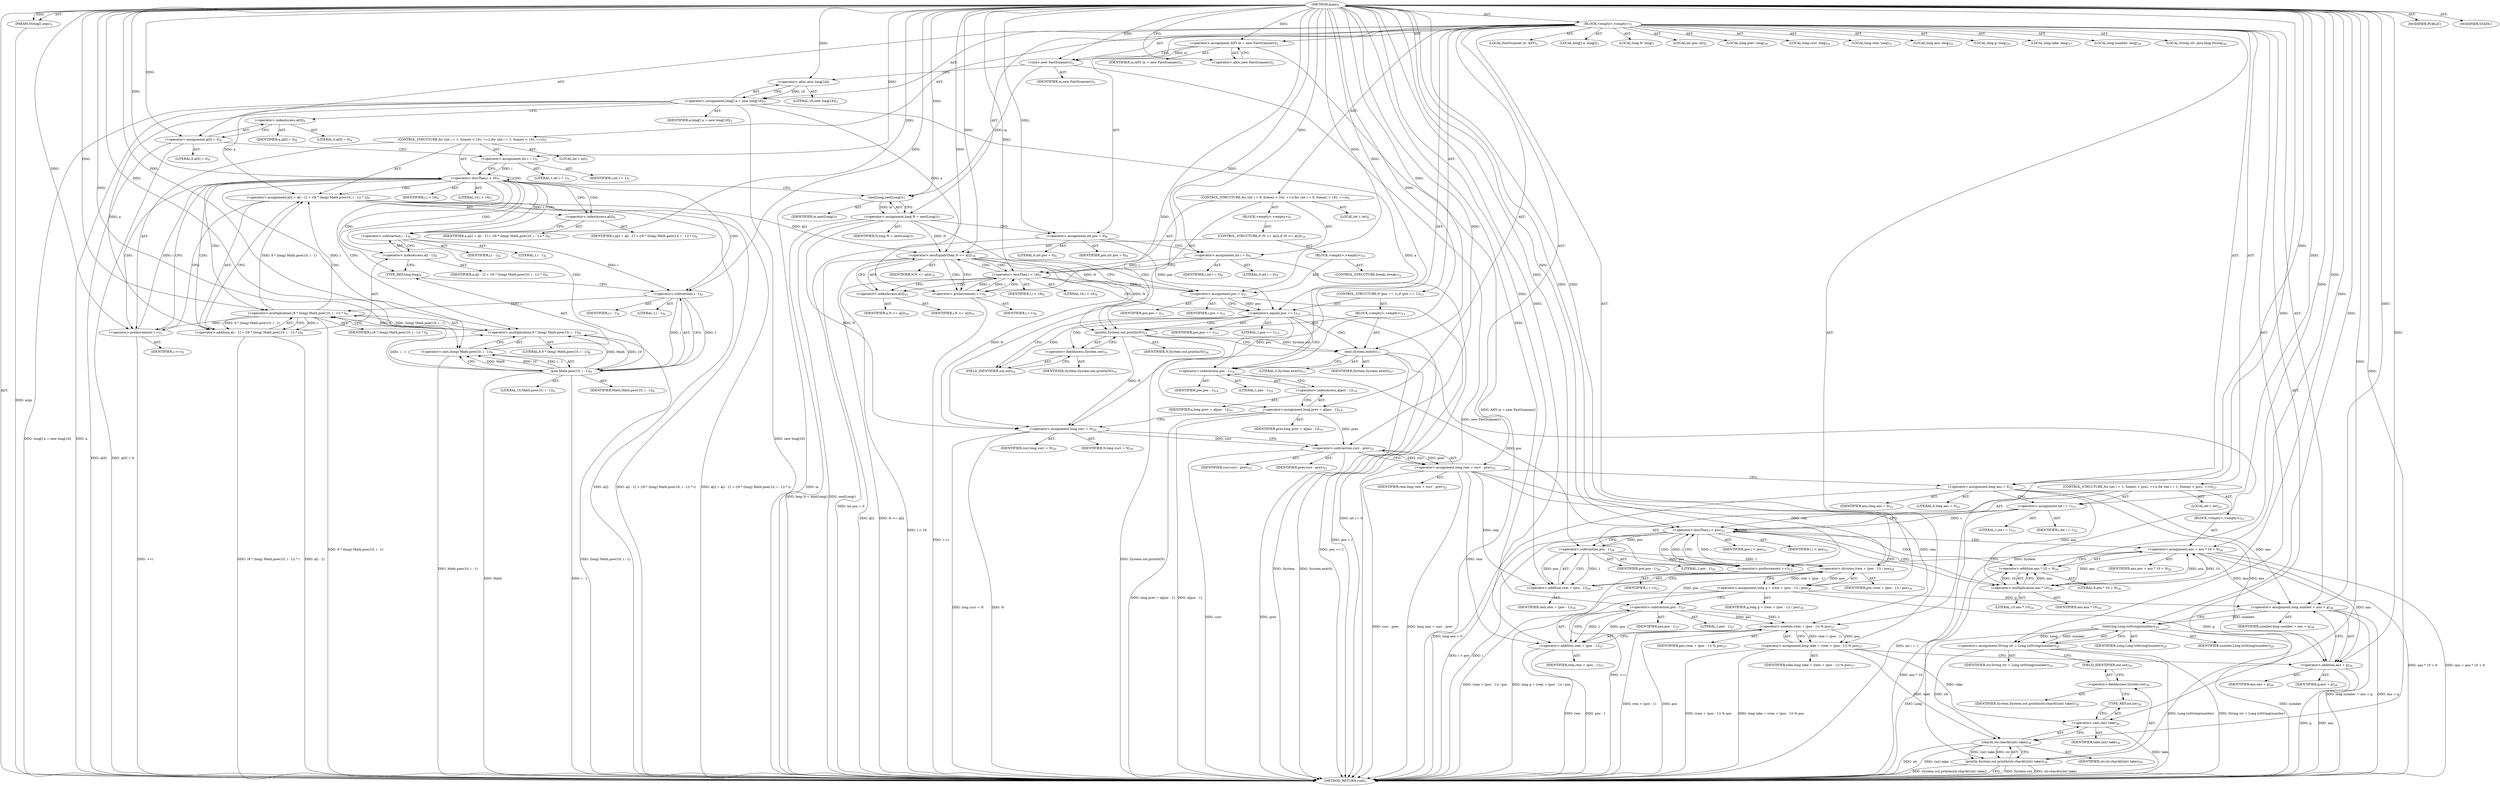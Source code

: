 digraph "main" {  
"19" [label = <(METHOD,main)<SUB>1</SUB>> ]
"20" [label = <(PARAM,String[] args)<SUB>1</SUB>> ]
"21" [label = <(BLOCK,&lt;empty&gt;,&lt;empty&gt;)<SUB>1</SUB>> ]
"4" [label = <(LOCAL,FastScanner in: ANY)<SUB>2</SUB>> ]
"22" [label = <(&lt;operator&gt;.assignment,ANY in = new FastScanner())<SUB>2</SUB>> ]
"23" [label = <(IDENTIFIER,in,ANY in = new FastScanner())<SUB>2</SUB>> ]
"24" [label = <(&lt;operator&gt;.alloc,new FastScanner())<SUB>2</SUB>> ]
"25" [label = <(&lt;init&gt;,new FastScanner())<SUB>2</SUB>> ]
"3" [label = <(IDENTIFIER,in,new FastScanner())<SUB>2</SUB>> ]
"26" [label = <(LOCAL,long[] a: long[])<SUB>3</SUB>> ]
"27" [label = <(&lt;operator&gt;.assignment,long[] a = new long[16])<SUB>3</SUB>> ]
"28" [label = <(IDENTIFIER,a,long[] a = new long[16])<SUB>3</SUB>> ]
"29" [label = <(&lt;operator&gt;.alloc,new long[16])> ]
"30" [label = <(LITERAL,16,new long[16])<SUB>3</SUB>> ]
"31" [label = <(&lt;operator&gt;.assignment,a[0] = 0)<SUB>4</SUB>> ]
"32" [label = <(&lt;operator&gt;.indexAccess,a[0])<SUB>4</SUB>> ]
"33" [label = <(IDENTIFIER,a,a[0] = 0)<SUB>4</SUB>> ]
"34" [label = <(LITERAL,0,a[0] = 0)<SUB>4</SUB>> ]
"35" [label = <(LITERAL,0,a[0] = 0)<SUB>4</SUB>> ]
"36" [label = <(CONTROL_STRUCTURE,for (int i = 1; Some(i &lt; 16); ++i),for (int i = 1; Some(i &lt; 16); ++i))<SUB>5</SUB>> ]
"37" [label = <(LOCAL,int i: int)<SUB>5</SUB>> ]
"38" [label = <(&lt;operator&gt;.assignment,int i = 1)<SUB>5</SUB>> ]
"39" [label = <(IDENTIFIER,i,int i = 1)<SUB>5</SUB>> ]
"40" [label = <(LITERAL,1,int i = 1)<SUB>5</SUB>> ]
"41" [label = <(&lt;operator&gt;.lessThan,i &lt; 16)<SUB>5</SUB>> ]
"42" [label = <(IDENTIFIER,i,i &lt; 16)<SUB>5</SUB>> ]
"43" [label = <(LITERAL,16,i &lt; 16)<SUB>5</SUB>> ]
"44" [label = <(&lt;operator&gt;.preIncrement,++i)<SUB>5</SUB>> ]
"45" [label = <(IDENTIFIER,i,++i)<SUB>5</SUB>> ]
"46" [label = <(&lt;operator&gt;.assignment,a[i] = a[i - 1] + ((9 * (long) Math.pow(10, i - 1)) * i))<SUB>6</SUB>> ]
"47" [label = <(&lt;operator&gt;.indexAccess,a[i])<SUB>6</SUB>> ]
"48" [label = <(IDENTIFIER,a,a[i] = a[i - 1] + ((9 * (long) Math.pow(10, i - 1)) * i))<SUB>6</SUB>> ]
"49" [label = <(IDENTIFIER,i,a[i] = a[i - 1] + ((9 * (long) Math.pow(10, i - 1)) * i))<SUB>6</SUB>> ]
"50" [label = <(&lt;operator&gt;.addition,a[i - 1] + ((9 * (long) Math.pow(10, i - 1)) * i))<SUB>6</SUB>> ]
"51" [label = <(&lt;operator&gt;.indexAccess,a[i - 1])<SUB>6</SUB>> ]
"52" [label = <(IDENTIFIER,a,a[i - 1] + ((9 * (long) Math.pow(10, i - 1)) * i))<SUB>6</SUB>> ]
"53" [label = <(&lt;operator&gt;.subtraction,i - 1)<SUB>6</SUB>> ]
"54" [label = <(IDENTIFIER,i,i - 1)<SUB>6</SUB>> ]
"55" [label = <(LITERAL,1,i - 1)<SUB>6</SUB>> ]
"56" [label = <(&lt;operator&gt;.multiplication,(9 * (long) Math.pow(10, i - 1)) * i)<SUB>6</SUB>> ]
"57" [label = <(&lt;operator&gt;.multiplication,9 * (long) Math.pow(10, i - 1))<SUB>6</SUB>> ]
"58" [label = <(LITERAL,9,9 * (long) Math.pow(10, i - 1))<SUB>6</SUB>> ]
"59" [label = <(&lt;operator&gt;.cast,(long) Math.pow(10, i - 1))<SUB>6</SUB>> ]
"60" [label = <(TYPE_REF,long,long)<SUB>6</SUB>> ]
"61" [label = <(pow,Math.pow(10, i - 1))<SUB>6</SUB>> ]
"62" [label = <(IDENTIFIER,Math,Math.pow(10, i - 1))<SUB>6</SUB>> ]
"63" [label = <(LITERAL,10,Math.pow(10, i - 1))<SUB>6</SUB>> ]
"64" [label = <(&lt;operator&gt;.subtraction,i - 1)<SUB>6</SUB>> ]
"65" [label = <(IDENTIFIER,i,i - 1)<SUB>6</SUB>> ]
"66" [label = <(LITERAL,1,i - 1)<SUB>6</SUB>> ]
"67" [label = <(IDENTIFIER,i,(9 * (long) Math.pow(10, i - 1)) * i)<SUB>6</SUB>> ]
"68" [label = <(LOCAL,long N: long)<SUB>7</SUB>> ]
"69" [label = <(&lt;operator&gt;.assignment,long N = nextLong())<SUB>7</SUB>> ]
"70" [label = <(IDENTIFIER,N,long N = nextLong())<SUB>7</SUB>> ]
"71" [label = <(nextLong,nextLong())<SUB>7</SUB>> ]
"72" [label = <(IDENTIFIER,in,nextLong())<SUB>7</SUB>> ]
"73" [label = <(LOCAL,int pos: int)<SUB>8</SUB>> ]
"74" [label = <(&lt;operator&gt;.assignment,int pos = 0)<SUB>8</SUB>> ]
"75" [label = <(IDENTIFIER,pos,int pos = 0)<SUB>8</SUB>> ]
"76" [label = <(LITERAL,0,int pos = 0)<SUB>8</SUB>> ]
"77" [label = <(CONTROL_STRUCTURE,for (int i = 0; Some(i &lt; 16); ++i),for (int i = 0; Some(i &lt; 16); ++i))<SUB>9</SUB>> ]
"78" [label = <(LOCAL,int i: int)<SUB>9</SUB>> ]
"79" [label = <(&lt;operator&gt;.assignment,int i = 0)<SUB>9</SUB>> ]
"80" [label = <(IDENTIFIER,i,int i = 0)<SUB>9</SUB>> ]
"81" [label = <(LITERAL,0,int i = 0)<SUB>9</SUB>> ]
"82" [label = <(&lt;operator&gt;.lessThan,i &lt; 16)<SUB>9</SUB>> ]
"83" [label = <(IDENTIFIER,i,i &lt; 16)<SUB>9</SUB>> ]
"84" [label = <(LITERAL,16,i &lt; 16)<SUB>9</SUB>> ]
"85" [label = <(&lt;operator&gt;.preIncrement,++i)<SUB>9</SUB>> ]
"86" [label = <(IDENTIFIER,i,++i)<SUB>9</SUB>> ]
"87" [label = <(BLOCK,&lt;empty&gt;,&lt;empty&gt;)<SUB>9</SUB>> ]
"88" [label = <(CONTROL_STRUCTURE,if (N &lt;= a[i]),if (N &lt;= a[i]))<SUB>10</SUB>> ]
"89" [label = <(&lt;operator&gt;.lessEqualsThan,N &lt;= a[i])<SUB>10</SUB>> ]
"90" [label = <(IDENTIFIER,N,N &lt;= a[i])<SUB>10</SUB>> ]
"91" [label = <(&lt;operator&gt;.indexAccess,a[i])<SUB>10</SUB>> ]
"92" [label = <(IDENTIFIER,a,N &lt;= a[i])<SUB>10</SUB>> ]
"93" [label = <(IDENTIFIER,i,N &lt;= a[i])<SUB>10</SUB>> ]
"94" [label = <(BLOCK,&lt;empty&gt;,&lt;empty&gt;)<SUB>10</SUB>> ]
"95" [label = <(&lt;operator&gt;.assignment,pos = i)<SUB>11</SUB>> ]
"96" [label = <(IDENTIFIER,pos,pos = i)<SUB>11</SUB>> ]
"97" [label = <(IDENTIFIER,i,pos = i)<SUB>11</SUB>> ]
"98" [label = <(CONTROL_STRUCTURE,break;,break;)<SUB>12</SUB>> ]
"99" [label = <(CONTROL_STRUCTURE,if (pos == 1),if (pos == 1))<SUB>15</SUB>> ]
"100" [label = <(&lt;operator&gt;.equals,pos == 1)<SUB>15</SUB>> ]
"101" [label = <(IDENTIFIER,pos,pos == 1)<SUB>15</SUB>> ]
"102" [label = <(LITERAL,1,pos == 1)<SUB>15</SUB>> ]
"103" [label = <(BLOCK,&lt;empty&gt;,&lt;empty&gt;)<SUB>15</SUB>> ]
"104" [label = <(println,System.out.println(N))<SUB>16</SUB>> ]
"105" [label = <(&lt;operator&gt;.fieldAccess,System.out)<SUB>16</SUB>> ]
"106" [label = <(IDENTIFIER,System,System.out.println(N))<SUB>16</SUB>> ]
"107" [label = <(FIELD_IDENTIFIER,out,out)<SUB>16</SUB>> ]
"108" [label = <(IDENTIFIER,N,System.out.println(N))<SUB>16</SUB>> ]
"109" [label = <(exit,System.exit(0))<SUB>17</SUB>> ]
"110" [label = <(IDENTIFIER,System,System.exit(0))<SUB>17</SUB>> ]
"111" [label = <(LITERAL,0,System.exit(0))<SUB>17</SUB>> ]
"112" [label = <(LOCAL,long prev: long)<SUB>19</SUB>> ]
"113" [label = <(&lt;operator&gt;.assignment,long prev = a[pos - 1])<SUB>19</SUB>> ]
"114" [label = <(IDENTIFIER,prev,long prev = a[pos - 1])<SUB>19</SUB>> ]
"115" [label = <(&lt;operator&gt;.indexAccess,a[pos - 1])<SUB>19</SUB>> ]
"116" [label = <(IDENTIFIER,a,long prev = a[pos - 1])<SUB>19</SUB>> ]
"117" [label = <(&lt;operator&gt;.subtraction,pos - 1)<SUB>19</SUB>> ]
"118" [label = <(IDENTIFIER,pos,pos - 1)<SUB>19</SUB>> ]
"119" [label = <(LITERAL,1,pos - 1)<SUB>19</SUB>> ]
"120" [label = <(LOCAL,long curr: long)<SUB>20</SUB>> ]
"121" [label = <(&lt;operator&gt;.assignment,long curr = N)<SUB>20</SUB>> ]
"122" [label = <(IDENTIFIER,curr,long curr = N)<SUB>20</SUB>> ]
"123" [label = <(IDENTIFIER,N,long curr = N)<SUB>20</SUB>> ]
"124" [label = <(LOCAL,long rem: long)<SUB>21</SUB>> ]
"125" [label = <(&lt;operator&gt;.assignment,long rem = curr - prev)<SUB>21</SUB>> ]
"126" [label = <(IDENTIFIER,rem,long rem = curr - prev)<SUB>21</SUB>> ]
"127" [label = <(&lt;operator&gt;.subtraction,curr - prev)<SUB>21</SUB>> ]
"128" [label = <(IDENTIFIER,curr,curr - prev)<SUB>21</SUB>> ]
"129" [label = <(IDENTIFIER,prev,curr - prev)<SUB>21</SUB>> ]
"130" [label = <(LOCAL,long ans: long)<SUB>22</SUB>> ]
"131" [label = <(&lt;operator&gt;.assignment,long ans = 0)<SUB>22</SUB>> ]
"132" [label = <(IDENTIFIER,ans,long ans = 0)<SUB>22</SUB>> ]
"133" [label = <(LITERAL,0,long ans = 0)<SUB>22</SUB>> ]
"134" [label = <(CONTROL_STRUCTURE,for (int i = 1; Some(i &lt; pos); ++i),for (int i = 1; Some(i &lt; pos); ++i))<SUB>23</SUB>> ]
"135" [label = <(LOCAL,int i: int)<SUB>23</SUB>> ]
"136" [label = <(&lt;operator&gt;.assignment,int i = 1)<SUB>23</SUB>> ]
"137" [label = <(IDENTIFIER,i,int i = 1)<SUB>23</SUB>> ]
"138" [label = <(LITERAL,1,int i = 1)<SUB>23</SUB>> ]
"139" [label = <(&lt;operator&gt;.lessThan,i &lt; pos)<SUB>23</SUB>> ]
"140" [label = <(IDENTIFIER,i,i &lt; pos)<SUB>23</SUB>> ]
"141" [label = <(IDENTIFIER,pos,i &lt; pos)<SUB>23</SUB>> ]
"142" [label = <(&lt;operator&gt;.preIncrement,++i)<SUB>23</SUB>> ]
"143" [label = <(IDENTIFIER,i,++i)<SUB>23</SUB>> ]
"144" [label = <(BLOCK,&lt;empty&gt;,&lt;empty&gt;)<SUB>23</SUB>> ]
"145" [label = <(&lt;operator&gt;.assignment,ans = ans * 10 + 9)<SUB>24</SUB>> ]
"146" [label = <(IDENTIFIER,ans,ans = ans * 10 + 9)<SUB>24</SUB>> ]
"147" [label = <(&lt;operator&gt;.addition,ans * 10 + 9)<SUB>24</SUB>> ]
"148" [label = <(&lt;operator&gt;.multiplication,ans * 10)<SUB>24</SUB>> ]
"149" [label = <(IDENTIFIER,ans,ans * 10)<SUB>24</SUB>> ]
"150" [label = <(LITERAL,10,ans * 10)<SUB>24</SUB>> ]
"151" [label = <(LITERAL,9,ans * 10 + 9)<SUB>24</SUB>> ]
"152" [label = <(LOCAL,long g: long)<SUB>26</SUB>> ]
"153" [label = <(&lt;operator&gt;.assignment,long g = (rem + (pos - 1)) / pos)<SUB>26</SUB>> ]
"154" [label = <(IDENTIFIER,g,long g = (rem + (pos - 1)) / pos)<SUB>26</SUB>> ]
"155" [label = <(&lt;operator&gt;.division,(rem + (pos - 1)) / pos)<SUB>26</SUB>> ]
"156" [label = <(&lt;operator&gt;.addition,rem + (pos - 1))<SUB>26</SUB>> ]
"157" [label = <(IDENTIFIER,rem,rem + (pos - 1))<SUB>26</SUB>> ]
"158" [label = <(&lt;operator&gt;.subtraction,pos - 1)<SUB>26</SUB>> ]
"159" [label = <(IDENTIFIER,pos,pos - 1)<SUB>26</SUB>> ]
"160" [label = <(LITERAL,1,pos - 1)<SUB>26</SUB>> ]
"161" [label = <(IDENTIFIER,pos,(rem + (pos - 1)) / pos)<SUB>26</SUB>> ]
"162" [label = <(LOCAL,long take: long)<SUB>27</SUB>> ]
"163" [label = <(&lt;operator&gt;.assignment,long take = (rem + (pos - 1)) % pos)<SUB>27</SUB>> ]
"164" [label = <(IDENTIFIER,take,long take = (rem + (pos - 1)) % pos)<SUB>27</SUB>> ]
"165" [label = <(&lt;operator&gt;.modulo,(rem + (pos - 1)) % pos)<SUB>27</SUB>> ]
"166" [label = <(&lt;operator&gt;.addition,rem + (pos - 1))<SUB>27</SUB>> ]
"167" [label = <(IDENTIFIER,rem,rem + (pos - 1))<SUB>27</SUB>> ]
"168" [label = <(&lt;operator&gt;.subtraction,pos - 1)<SUB>27</SUB>> ]
"169" [label = <(IDENTIFIER,pos,pos - 1)<SUB>27</SUB>> ]
"170" [label = <(LITERAL,1,pos - 1)<SUB>27</SUB>> ]
"171" [label = <(IDENTIFIER,pos,(rem + (pos - 1)) % pos)<SUB>27</SUB>> ]
"172" [label = <(LOCAL,long number: long)<SUB>28</SUB>> ]
"173" [label = <(&lt;operator&gt;.assignment,long number = ans + g)<SUB>28</SUB>> ]
"174" [label = <(IDENTIFIER,number,long number = ans + g)<SUB>28</SUB>> ]
"175" [label = <(&lt;operator&gt;.addition,ans + g)<SUB>28</SUB>> ]
"176" [label = <(IDENTIFIER,ans,ans + g)<SUB>28</SUB>> ]
"177" [label = <(IDENTIFIER,g,ans + g)<SUB>28</SUB>> ]
"178" [label = <(LOCAL,String str: java.lang.String)<SUB>29</SUB>> ]
"179" [label = <(&lt;operator&gt;.assignment,String str = Long.toString(number))<SUB>29</SUB>> ]
"180" [label = <(IDENTIFIER,str,String str = Long.toString(number))<SUB>29</SUB>> ]
"181" [label = <(toString,Long.toString(number))<SUB>29</SUB>> ]
"182" [label = <(IDENTIFIER,Long,Long.toString(number))<SUB>29</SUB>> ]
"183" [label = <(IDENTIFIER,number,Long.toString(number))<SUB>29</SUB>> ]
"184" [label = <(println,System.out.println(str.charAt((int) take)))<SUB>30</SUB>> ]
"185" [label = <(&lt;operator&gt;.fieldAccess,System.out)<SUB>30</SUB>> ]
"186" [label = <(IDENTIFIER,System,System.out.println(str.charAt((int) take)))<SUB>30</SUB>> ]
"187" [label = <(FIELD_IDENTIFIER,out,out)<SUB>30</SUB>> ]
"188" [label = <(charAt,str.charAt((int) take))<SUB>30</SUB>> ]
"189" [label = <(IDENTIFIER,str,str.charAt((int) take))<SUB>30</SUB>> ]
"190" [label = <(&lt;operator&gt;.cast,(int) take)<SUB>30</SUB>> ]
"191" [label = <(TYPE_REF,int,int)<SUB>30</SUB>> ]
"192" [label = <(IDENTIFIER,take,(int) take)<SUB>30</SUB>> ]
"193" [label = <(MODIFIER,PUBLIC)> ]
"194" [label = <(MODIFIER,STATIC)> ]
"195" [label = <(METHOD_RETURN,void)<SUB>1</SUB>> ]
  "19" -> "20"  [ label = "AST: "] 
  "19" -> "21"  [ label = "AST: "] 
  "19" -> "193"  [ label = "AST: "] 
  "19" -> "194"  [ label = "AST: "] 
  "19" -> "195"  [ label = "AST: "] 
  "21" -> "4"  [ label = "AST: "] 
  "21" -> "22"  [ label = "AST: "] 
  "21" -> "25"  [ label = "AST: "] 
  "21" -> "26"  [ label = "AST: "] 
  "21" -> "27"  [ label = "AST: "] 
  "21" -> "31"  [ label = "AST: "] 
  "21" -> "36"  [ label = "AST: "] 
  "21" -> "68"  [ label = "AST: "] 
  "21" -> "69"  [ label = "AST: "] 
  "21" -> "73"  [ label = "AST: "] 
  "21" -> "74"  [ label = "AST: "] 
  "21" -> "77"  [ label = "AST: "] 
  "21" -> "99"  [ label = "AST: "] 
  "21" -> "112"  [ label = "AST: "] 
  "21" -> "113"  [ label = "AST: "] 
  "21" -> "120"  [ label = "AST: "] 
  "21" -> "121"  [ label = "AST: "] 
  "21" -> "124"  [ label = "AST: "] 
  "21" -> "125"  [ label = "AST: "] 
  "21" -> "130"  [ label = "AST: "] 
  "21" -> "131"  [ label = "AST: "] 
  "21" -> "134"  [ label = "AST: "] 
  "21" -> "152"  [ label = "AST: "] 
  "21" -> "153"  [ label = "AST: "] 
  "21" -> "162"  [ label = "AST: "] 
  "21" -> "163"  [ label = "AST: "] 
  "21" -> "172"  [ label = "AST: "] 
  "21" -> "173"  [ label = "AST: "] 
  "21" -> "178"  [ label = "AST: "] 
  "21" -> "179"  [ label = "AST: "] 
  "21" -> "184"  [ label = "AST: "] 
  "22" -> "23"  [ label = "AST: "] 
  "22" -> "24"  [ label = "AST: "] 
  "25" -> "3"  [ label = "AST: "] 
  "27" -> "28"  [ label = "AST: "] 
  "27" -> "29"  [ label = "AST: "] 
  "29" -> "30"  [ label = "AST: "] 
  "31" -> "32"  [ label = "AST: "] 
  "31" -> "35"  [ label = "AST: "] 
  "32" -> "33"  [ label = "AST: "] 
  "32" -> "34"  [ label = "AST: "] 
  "36" -> "37"  [ label = "AST: "] 
  "36" -> "38"  [ label = "AST: "] 
  "36" -> "41"  [ label = "AST: "] 
  "36" -> "44"  [ label = "AST: "] 
  "36" -> "46"  [ label = "AST: "] 
  "38" -> "39"  [ label = "AST: "] 
  "38" -> "40"  [ label = "AST: "] 
  "41" -> "42"  [ label = "AST: "] 
  "41" -> "43"  [ label = "AST: "] 
  "44" -> "45"  [ label = "AST: "] 
  "46" -> "47"  [ label = "AST: "] 
  "46" -> "50"  [ label = "AST: "] 
  "47" -> "48"  [ label = "AST: "] 
  "47" -> "49"  [ label = "AST: "] 
  "50" -> "51"  [ label = "AST: "] 
  "50" -> "56"  [ label = "AST: "] 
  "51" -> "52"  [ label = "AST: "] 
  "51" -> "53"  [ label = "AST: "] 
  "53" -> "54"  [ label = "AST: "] 
  "53" -> "55"  [ label = "AST: "] 
  "56" -> "57"  [ label = "AST: "] 
  "56" -> "67"  [ label = "AST: "] 
  "57" -> "58"  [ label = "AST: "] 
  "57" -> "59"  [ label = "AST: "] 
  "59" -> "60"  [ label = "AST: "] 
  "59" -> "61"  [ label = "AST: "] 
  "61" -> "62"  [ label = "AST: "] 
  "61" -> "63"  [ label = "AST: "] 
  "61" -> "64"  [ label = "AST: "] 
  "64" -> "65"  [ label = "AST: "] 
  "64" -> "66"  [ label = "AST: "] 
  "69" -> "70"  [ label = "AST: "] 
  "69" -> "71"  [ label = "AST: "] 
  "71" -> "72"  [ label = "AST: "] 
  "74" -> "75"  [ label = "AST: "] 
  "74" -> "76"  [ label = "AST: "] 
  "77" -> "78"  [ label = "AST: "] 
  "77" -> "79"  [ label = "AST: "] 
  "77" -> "82"  [ label = "AST: "] 
  "77" -> "85"  [ label = "AST: "] 
  "77" -> "87"  [ label = "AST: "] 
  "79" -> "80"  [ label = "AST: "] 
  "79" -> "81"  [ label = "AST: "] 
  "82" -> "83"  [ label = "AST: "] 
  "82" -> "84"  [ label = "AST: "] 
  "85" -> "86"  [ label = "AST: "] 
  "87" -> "88"  [ label = "AST: "] 
  "88" -> "89"  [ label = "AST: "] 
  "88" -> "94"  [ label = "AST: "] 
  "89" -> "90"  [ label = "AST: "] 
  "89" -> "91"  [ label = "AST: "] 
  "91" -> "92"  [ label = "AST: "] 
  "91" -> "93"  [ label = "AST: "] 
  "94" -> "95"  [ label = "AST: "] 
  "94" -> "98"  [ label = "AST: "] 
  "95" -> "96"  [ label = "AST: "] 
  "95" -> "97"  [ label = "AST: "] 
  "99" -> "100"  [ label = "AST: "] 
  "99" -> "103"  [ label = "AST: "] 
  "100" -> "101"  [ label = "AST: "] 
  "100" -> "102"  [ label = "AST: "] 
  "103" -> "104"  [ label = "AST: "] 
  "103" -> "109"  [ label = "AST: "] 
  "104" -> "105"  [ label = "AST: "] 
  "104" -> "108"  [ label = "AST: "] 
  "105" -> "106"  [ label = "AST: "] 
  "105" -> "107"  [ label = "AST: "] 
  "109" -> "110"  [ label = "AST: "] 
  "109" -> "111"  [ label = "AST: "] 
  "113" -> "114"  [ label = "AST: "] 
  "113" -> "115"  [ label = "AST: "] 
  "115" -> "116"  [ label = "AST: "] 
  "115" -> "117"  [ label = "AST: "] 
  "117" -> "118"  [ label = "AST: "] 
  "117" -> "119"  [ label = "AST: "] 
  "121" -> "122"  [ label = "AST: "] 
  "121" -> "123"  [ label = "AST: "] 
  "125" -> "126"  [ label = "AST: "] 
  "125" -> "127"  [ label = "AST: "] 
  "127" -> "128"  [ label = "AST: "] 
  "127" -> "129"  [ label = "AST: "] 
  "131" -> "132"  [ label = "AST: "] 
  "131" -> "133"  [ label = "AST: "] 
  "134" -> "135"  [ label = "AST: "] 
  "134" -> "136"  [ label = "AST: "] 
  "134" -> "139"  [ label = "AST: "] 
  "134" -> "142"  [ label = "AST: "] 
  "134" -> "144"  [ label = "AST: "] 
  "136" -> "137"  [ label = "AST: "] 
  "136" -> "138"  [ label = "AST: "] 
  "139" -> "140"  [ label = "AST: "] 
  "139" -> "141"  [ label = "AST: "] 
  "142" -> "143"  [ label = "AST: "] 
  "144" -> "145"  [ label = "AST: "] 
  "145" -> "146"  [ label = "AST: "] 
  "145" -> "147"  [ label = "AST: "] 
  "147" -> "148"  [ label = "AST: "] 
  "147" -> "151"  [ label = "AST: "] 
  "148" -> "149"  [ label = "AST: "] 
  "148" -> "150"  [ label = "AST: "] 
  "153" -> "154"  [ label = "AST: "] 
  "153" -> "155"  [ label = "AST: "] 
  "155" -> "156"  [ label = "AST: "] 
  "155" -> "161"  [ label = "AST: "] 
  "156" -> "157"  [ label = "AST: "] 
  "156" -> "158"  [ label = "AST: "] 
  "158" -> "159"  [ label = "AST: "] 
  "158" -> "160"  [ label = "AST: "] 
  "163" -> "164"  [ label = "AST: "] 
  "163" -> "165"  [ label = "AST: "] 
  "165" -> "166"  [ label = "AST: "] 
  "165" -> "171"  [ label = "AST: "] 
  "166" -> "167"  [ label = "AST: "] 
  "166" -> "168"  [ label = "AST: "] 
  "168" -> "169"  [ label = "AST: "] 
  "168" -> "170"  [ label = "AST: "] 
  "173" -> "174"  [ label = "AST: "] 
  "173" -> "175"  [ label = "AST: "] 
  "175" -> "176"  [ label = "AST: "] 
  "175" -> "177"  [ label = "AST: "] 
  "179" -> "180"  [ label = "AST: "] 
  "179" -> "181"  [ label = "AST: "] 
  "181" -> "182"  [ label = "AST: "] 
  "181" -> "183"  [ label = "AST: "] 
  "184" -> "185"  [ label = "AST: "] 
  "184" -> "188"  [ label = "AST: "] 
  "185" -> "186"  [ label = "AST: "] 
  "185" -> "187"  [ label = "AST: "] 
  "188" -> "189"  [ label = "AST: "] 
  "188" -> "190"  [ label = "AST: "] 
  "190" -> "191"  [ label = "AST: "] 
  "190" -> "192"  [ label = "AST: "] 
  "22" -> "25"  [ label = "CFG: "] 
  "25" -> "29"  [ label = "CFG: "] 
  "27" -> "32"  [ label = "CFG: "] 
  "31" -> "38"  [ label = "CFG: "] 
  "69" -> "74"  [ label = "CFG: "] 
  "74" -> "79"  [ label = "CFG: "] 
  "113" -> "121"  [ label = "CFG: "] 
  "121" -> "127"  [ label = "CFG: "] 
  "125" -> "131"  [ label = "CFG: "] 
  "131" -> "136"  [ label = "CFG: "] 
  "153" -> "168"  [ label = "CFG: "] 
  "163" -> "175"  [ label = "CFG: "] 
  "173" -> "181"  [ label = "CFG: "] 
  "179" -> "187"  [ label = "CFG: "] 
  "184" -> "195"  [ label = "CFG: "] 
  "24" -> "22"  [ label = "CFG: "] 
  "29" -> "27"  [ label = "CFG: "] 
  "32" -> "31"  [ label = "CFG: "] 
  "38" -> "41"  [ label = "CFG: "] 
  "41" -> "47"  [ label = "CFG: "] 
  "41" -> "71"  [ label = "CFG: "] 
  "44" -> "41"  [ label = "CFG: "] 
  "46" -> "44"  [ label = "CFG: "] 
  "71" -> "69"  [ label = "CFG: "] 
  "79" -> "82"  [ label = "CFG: "] 
  "82" -> "91"  [ label = "CFG: "] 
  "82" -> "100"  [ label = "CFG: "] 
  "85" -> "82"  [ label = "CFG: "] 
  "100" -> "107"  [ label = "CFG: "] 
  "100" -> "117"  [ label = "CFG: "] 
  "115" -> "113"  [ label = "CFG: "] 
  "127" -> "125"  [ label = "CFG: "] 
  "136" -> "139"  [ label = "CFG: "] 
  "139" -> "148"  [ label = "CFG: "] 
  "139" -> "158"  [ label = "CFG: "] 
  "142" -> "139"  [ label = "CFG: "] 
  "155" -> "153"  [ label = "CFG: "] 
  "165" -> "163"  [ label = "CFG: "] 
  "175" -> "173"  [ label = "CFG: "] 
  "181" -> "179"  [ label = "CFG: "] 
  "185" -> "191"  [ label = "CFG: "] 
  "188" -> "184"  [ label = "CFG: "] 
  "47" -> "53"  [ label = "CFG: "] 
  "50" -> "46"  [ label = "CFG: "] 
  "104" -> "109"  [ label = "CFG: "] 
  "109" -> "117"  [ label = "CFG: "] 
  "117" -> "115"  [ label = "CFG: "] 
  "145" -> "142"  [ label = "CFG: "] 
  "156" -> "155"  [ label = "CFG: "] 
  "166" -> "165"  [ label = "CFG: "] 
  "187" -> "185"  [ label = "CFG: "] 
  "190" -> "188"  [ label = "CFG: "] 
  "51" -> "60"  [ label = "CFG: "] 
  "56" -> "50"  [ label = "CFG: "] 
  "89" -> "95"  [ label = "CFG: "] 
  "89" -> "85"  [ label = "CFG: "] 
  "105" -> "104"  [ label = "CFG: "] 
  "147" -> "145"  [ label = "CFG: "] 
  "158" -> "156"  [ label = "CFG: "] 
  "168" -> "166"  [ label = "CFG: "] 
  "191" -> "190"  [ label = "CFG: "] 
  "53" -> "51"  [ label = "CFG: "] 
  "57" -> "56"  [ label = "CFG: "] 
  "91" -> "89"  [ label = "CFG: "] 
  "95" -> "100"  [ label = "CFG: "] 
  "107" -> "105"  [ label = "CFG: "] 
  "148" -> "147"  [ label = "CFG: "] 
  "59" -> "57"  [ label = "CFG: "] 
  "60" -> "64"  [ label = "CFG: "] 
  "61" -> "59"  [ label = "CFG: "] 
  "64" -> "61"  [ label = "CFG: "] 
  "19" -> "24"  [ label = "CFG: "] 
  "20" -> "195"  [ label = "DDG: args"] 
  "22" -> "195"  [ label = "DDG: ANY in = new FastScanner()"] 
  "25" -> "195"  [ label = "DDG: new FastScanner()"] 
  "27" -> "195"  [ label = "DDG: a"] 
  "27" -> "195"  [ label = "DDG: new long[16]"] 
  "27" -> "195"  [ label = "DDG: long[] a = new long[16]"] 
  "31" -> "195"  [ label = "DDG: a[0]"] 
  "31" -> "195"  [ label = "DDG: a[0] = 0"] 
  "71" -> "195"  [ label = "DDG: in"] 
  "69" -> "195"  [ label = "DDG: nextLong()"] 
  "69" -> "195"  [ label = "DDG: long N = nextLong()"] 
  "74" -> "195"  [ label = "DDG: int pos = 0"] 
  "79" -> "195"  [ label = "DDG: int i = 0"] 
  "82" -> "195"  [ label = "DDG: i &lt; 16"] 
  "89" -> "195"  [ label = "DDG: a[i]"] 
  "89" -> "195"  [ label = "DDG: N &lt;= a[i]"] 
  "85" -> "195"  [ label = "DDG: ++i"] 
  "95" -> "195"  [ label = "DDG: pos = i"] 
  "100" -> "195"  [ label = "DDG: pos == 1"] 
  "104" -> "195"  [ label = "DDG: System.out.println(N)"] 
  "109" -> "195"  [ label = "DDG: System"] 
  "109" -> "195"  [ label = "DDG: System.exit(0)"] 
  "113" -> "195"  [ label = "DDG: a[pos - 1]"] 
  "113" -> "195"  [ label = "DDG: long prev = a[pos - 1]"] 
  "121" -> "195"  [ label = "DDG: N"] 
  "121" -> "195"  [ label = "DDG: long curr = N"] 
  "127" -> "195"  [ label = "DDG: curr"] 
  "127" -> "195"  [ label = "DDG: prev"] 
  "125" -> "195"  [ label = "DDG: curr - prev"] 
  "125" -> "195"  [ label = "DDG: long rem = curr - prev"] 
  "131" -> "195"  [ label = "DDG: long ans = 0"] 
  "136" -> "195"  [ label = "DDG: int i = 1"] 
  "139" -> "195"  [ label = "DDG: i"] 
  "139" -> "195"  [ label = "DDG: i &lt; pos"] 
  "153" -> "195"  [ label = "DDG: (rem + (pos - 1)) / pos"] 
  "153" -> "195"  [ label = "DDG: long g = (rem + (pos - 1)) / pos"] 
  "166" -> "195"  [ label = "DDG: rem"] 
  "166" -> "195"  [ label = "DDG: pos - 1"] 
  "165" -> "195"  [ label = "DDG: rem + (pos - 1)"] 
  "165" -> "195"  [ label = "DDG: pos"] 
  "163" -> "195"  [ label = "DDG: (rem + (pos - 1)) % pos"] 
  "163" -> "195"  [ label = "DDG: long take = (rem + (pos - 1)) % pos"] 
  "175" -> "195"  [ label = "DDG: ans"] 
  "175" -> "195"  [ label = "DDG: g"] 
  "173" -> "195"  [ label = "DDG: ans + g"] 
  "173" -> "195"  [ label = "DDG: long number = ans + g"] 
  "181" -> "195"  [ label = "DDG: number"] 
  "179" -> "195"  [ label = "DDG: Long.toString(number)"] 
  "179" -> "195"  [ label = "DDG: String str = Long.toString(number)"] 
  "184" -> "195"  [ label = "DDG: System.out"] 
  "188" -> "195"  [ label = "DDG: str"] 
  "190" -> "195"  [ label = "DDG: take"] 
  "188" -> "195"  [ label = "DDG: (int) take"] 
  "184" -> "195"  [ label = "DDG: str.charAt((int) take)"] 
  "184" -> "195"  [ label = "DDG: System.out.println(str.charAt((int) take))"] 
  "147" -> "195"  [ label = "DDG: ans * 10"] 
  "145" -> "195"  [ label = "DDG: ans * 10 + 9"] 
  "145" -> "195"  [ label = "DDG: ans = ans * 10 + 9"] 
  "142" -> "195"  [ label = "DDG: ++i"] 
  "46" -> "195"  [ label = "DDG: a[i]"] 
  "50" -> "195"  [ label = "DDG: a[i - 1]"] 
  "61" -> "195"  [ label = "DDG: i - 1"] 
  "59" -> "195"  [ label = "DDG: Math.pow(10, i - 1)"] 
  "57" -> "195"  [ label = "DDG: (long) Math.pow(10, i - 1)"] 
  "56" -> "195"  [ label = "DDG: 9 * (long) Math.pow(10, i - 1)"] 
  "50" -> "195"  [ label = "DDG: (9 * (long) Math.pow(10, i - 1)) * i"] 
  "46" -> "195"  [ label = "DDG: a[i - 1] + ((9 * (long) Math.pow(10, i - 1)) * i)"] 
  "46" -> "195"  [ label = "DDG: a[i] = a[i - 1] + ((9 * (long) Math.pow(10, i - 1)) * i)"] 
  "44" -> "195"  [ label = "DDG: ++i"] 
  "61" -> "195"  [ label = "DDG: Math"] 
  "181" -> "195"  [ label = "DDG: Long"] 
  "19" -> "20"  [ label = "DDG: "] 
  "19" -> "22"  [ label = "DDG: "] 
  "29" -> "27"  [ label = "DDG: 16"] 
  "19" -> "31"  [ label = "DDG: "] 
  "71" -> "69"  [ label = "DDG: in"] 
  "19" -> "74"  [ label = "DDG: "] 
  "27" -> "113"  [ label = "DDG: a"] 
  "69" -> "121"  [ label = "DDG: N"] 
  "89" -> "121"  [ label = "DDG: N"] 
  "104" -> "121"  [ label = "DDG: N"] 
  "19" -> "121"  [ label = "DDG: "] 
  "127" -> "125"  [ label = "DDG: curr"] 
  "127" -> "125"  [ label = "DDG: prev"] 
  "19" -> "131"  [ label = "DDG: "] 
  "155" -> "153"  [ label = "DDG: rem + (pos - 1)"] 
  "155" -> "153"  [ label = "DDG: pos"] 
  "165" -> "163"  [ label = "DDG: rem + (pos - 1)"] 
  "165" -> "163"  [ label = "DDG: pos"] 
  "131" -> "173"  [ label = "DDG: ans"] 
  "145" -> "173"  [ label = "DDG: ans"] 
  "19" -> "173"  [ label = "DDG: "] 
  "153" -> "173"  [ label = "DDG: g"] 
  "181" -> "179"  [ label = "DDG: Long"] 
  "181" -> "179"  [ label = "DDG: number"] 
  "22" -> "25"  [ label = "DDG: in"] 
  "19" -> "25"  [ label = "DDG: "] 
  "19" -> "38"  [ label = "DDG: "] 
  "27" -> "46"  [ label = "DDG: a"] 
  "56" -> "46"  [ label = "DDG: 9 * (long) Math.pow(10, i - 1)"] 
  "56" -> "46"  [ label = "DDG: i"] 
  "19" -> "79"  [ label = "DDG: "] 
  "19" -> "136"  [ label = "DDG: "] 
  "109" -> "184"  [ label = "DDG: System"] 
  "188" -> "184"  [ label = "DDG: str"] 
  "188" -> "184"  [ label = "DDG: (int) take"] 
  "19" -> "29"  [ label = "DDG: "] 
  "38" -> "41"  [ label = "DDG: i"] 
  "44" -> "41"  [ label = "DDG: i"] 
  "19" -> "41"  [ label = "DDG: "] 
  "56" -> "44"  [ label = "DDG: i"] 
  "19" -> "44"  [ label = "DDG: "] 
  "25" -> "71"  [ label = "DDG: in"] 
  "19" -> "71"  [ label = "DDG: "] 
  "79" -> "82"  [ label = "DDG: i"] 
  "85" -> "82"  [ label = "DDG: i"] 
  "19" -> "82"  [ label = "DDG: "] 
  "82" -> "85"  [ label = "DDG: i"] 
  "19" -> "85"  [ label = "DDG: "] 
  "74" -> "100"  [ label = "DDG: pos"] 
  "95" -> "100"  [ label = "DDG: pos"] 
  "19" -> "100"  [ label = "DDG: "] 
  "121" -> "127"  [ label = "DDG: curr"] 
  "19" -> "127"  [ label = "DDG: "] 
  "113" -> "127"  [ label = "DDG: prev"] 
  "136" -> "139"  [ label = "DDG: i"] 
  "142" -> "139"  [ label = "DDG: i"] 
  "19" -> "139"  [ label = "DDG: "] 
  "117" -> "139"  [ label = "DDG: pos"] 
  "139" -> "142"  [ label = "DDG: i"] 
  "19" -> "142"  [ label = "DDG: "] 
  "148" -> "145"  [ label = "DDG: ans"] 
  "148" -> "145"  [ label = "DDG: 10"] 
  "19" -> "145"  [ label = "DDG: "] 
  "125" -> "155"  [ label = "DDG: rem"] 
  "19" -> "155"  [ label = "DDG: "] 
  "158" -> "155"  [ label = "DDG: pos"] 
  "158" -> "155"  [ label = "DDG: 1"] 
  "19" -> "165"  [ label = "DDG: "] 
  "125" -> "165"  [ label = "DDG: rem"] 
  "168" -> "165"  [ label = "DDG: pos"] 
  "168" -> "165"  [ label = "DDG: 1"] 
  "131" -> "175"  [ label = "DDG: ans"] 
  "145" -> "175"  [ label = "DDG: ans"] 
  "19" -> "175"  [ label = "DDG: "] 
  "153" -> "175"  [ label = "DDG: g"] 
  "19" -> "181"  [ label = "DDG: "] 
  "173" -> "181"  [ label = "DDG: number"] 
  "179" -> "188"  [ label = "DDG: str"] 
  "19" -> "188"  [ label = "DDG: "] 
  "163" -> "188"  [ label = "DDG: take"] 
  "27" -> "50"  [ label = "DDG: a"] 
  "56" -> "50"  [ label = "DDG: 9 * (long) Math.pow(10, i - 1)"] 
  "56" -> "50"  [ label = "DDG: i"] 
  "69" -> "104"  [ label = "DDG: N"] 
  "89" -> "104"  [ label = "DDG: N"] 
  "19" -> "104"  [ label = "DDG: "] 
  "104" -> "109"  [ label = "DDG: System.out"] 
  "19" -> "109"  [ label = "DDG: "] 
  "100" -> "117"  [ label = "DDG: pos"] 
  "19" -> "117"  [ label = "DDG: "] 
  "125" -> "156"  [ label = "DDG: rem"] 
  "19" -> "156"  [ label = "DDG: "] 
  "158" -> "156"  [ label = "DDG: pos"] 
  "158" -> "156"  [ label = "DDG: 1"] 
  "19" -> "166"  [ label = "DDG: "] 
  "125" -> "166"  [ label = "DDG: rem"] 
  "168" -> "166"  [ label = "DDG: pos"] 
  "168" -> "166"  [ label = "DDG: 1"] 
  "19" -> "190"  [ label = "DDG: "] 
  "163" -> "190"  [ label = "DDG: take"] 
  "57" -> "56"  [ label = "DDG: 9"] 
  "57" -> "56"  [ label = "DDG: (long) Math.pow(10, i - 1)"] 
  "64" -> "56"  [ label = "DDG: i"] 
  "19" -> "56"  [ label = "DDG: "] 
  "69" -> "89"  [ label = "DDG: N"] 
  "19" -> "89"  [ label = "DDG: "] 
  "27" -> "89"  [ label = "DDG: a"] 
  "46" -> "89"  [ label = "DDG: a[i]"] 
  "82" -> "95"  [ label = "DDG: i"] 
  "19" -> "95"  [ label = "DDG: "] 
  "148" -> "147"  [ label = "DDG: ans"] 
  "148" -> "147"  [ label = "DDG: 10"] 
  "19" -> "147"  [ label = "DDG: "] 
  "139" -> "158"  [ label = "DDG: pos"] 
  "19" -> "158"  [ label = "DDG: "] 
  "155" -> "168"  [ label = "DDG: pos"] 
  "19" -> "168"  [ label = "DDG: "] 
  "41" -> "53"  [ label = "DDG: i"] 
  "19" -> "53"  [ label = "DDG: "] 
  "19" -> "57"  [ label = "DDG: "] 
  "61" -> "57"  [ label = "DDG: Math"] 
  "61" -> "57"  [ label = "DDG: 10"] 
  "61" -> "57"  [ label = "DDG: i - 1"] 
  "131" -> "148"  [ label = "DDG: ans"] 
  "145" -> "148"  [ label = "DDG: ans"] 
  "19" -> "148"  [ label = "DDG: "] 
  "19" -> "59"  [ label = "DDG: "] 
  "61" -> "59"  [ label = "DDG: Math"] 
  "61" -> "59"  [ label = "DDG: 10"] 
  "61" -> "59"  [ label = "DDG: i - 1"] 
  "19" -> "61"  [ label = "DDG: "] 
  "64" -> "61"  [ label = "DDG: i"] 
  "64" -> "61"  [ label = "DDG: 1"] 
  "53" -> "64"  [ label = "DDG: i"] 
  "19" -> "64"  [ label = "DDG: "] 
  "41" -> "47"  [ label = "CDG: "] 
  "41" -> "60"  [ label = "CDG: "] 
  "41" -> "64"  [ label = "CDG: "] 
  "41" -> "51"  [ label = "CDG: "] 
  "41" -> "57"  [ label = "CDG: "] 
  "41" -> "46"  [ label = "CDG: "] 
  "41" -> "56"  [ label = "CDG: "] 
  "41" -> "50"  [ label = "CDG: "] 
  "41" -> "59"  [ label = "CDG: "] 
  "41" -> "44"  [ label = "CDG: "] 
  "41" -> "61"  [ label = "CDG: "] 
  "41" -> "53"  [ label = "CDG: "] 
  "41" -> "41"  [ label = "CDG: "] 
  "82" -> "89"  [ label = "CDG: "] 
  "82" -> "91"  [ label = "CDG: "] 
  "100" -> "107"  [ label = "CDG: "] 
  "100" -> "104"  [ label = "CDG: "] 
  "100" -> "105"  [ label = "CDG: "] 
  "100" -> "109"  [ label = "CDG: "] 
  "139" -> "145"  [ label = "CDG: "] 
  "139" -> "142"  [ label = "CDG: "] 
  "139" -> "148"  [ label = "CDG: "] 
  "139" -> "147"  [ label = "CDG: "] 
  "139" -> "139"  [ label = "CDG: "] 
  "89" -> "85"  [ label = "CDG: "] 
  "89" -> "95"  [ label = "CDG: "] 
  "89" -> "82"  [ label = "CDG: "] 
}

